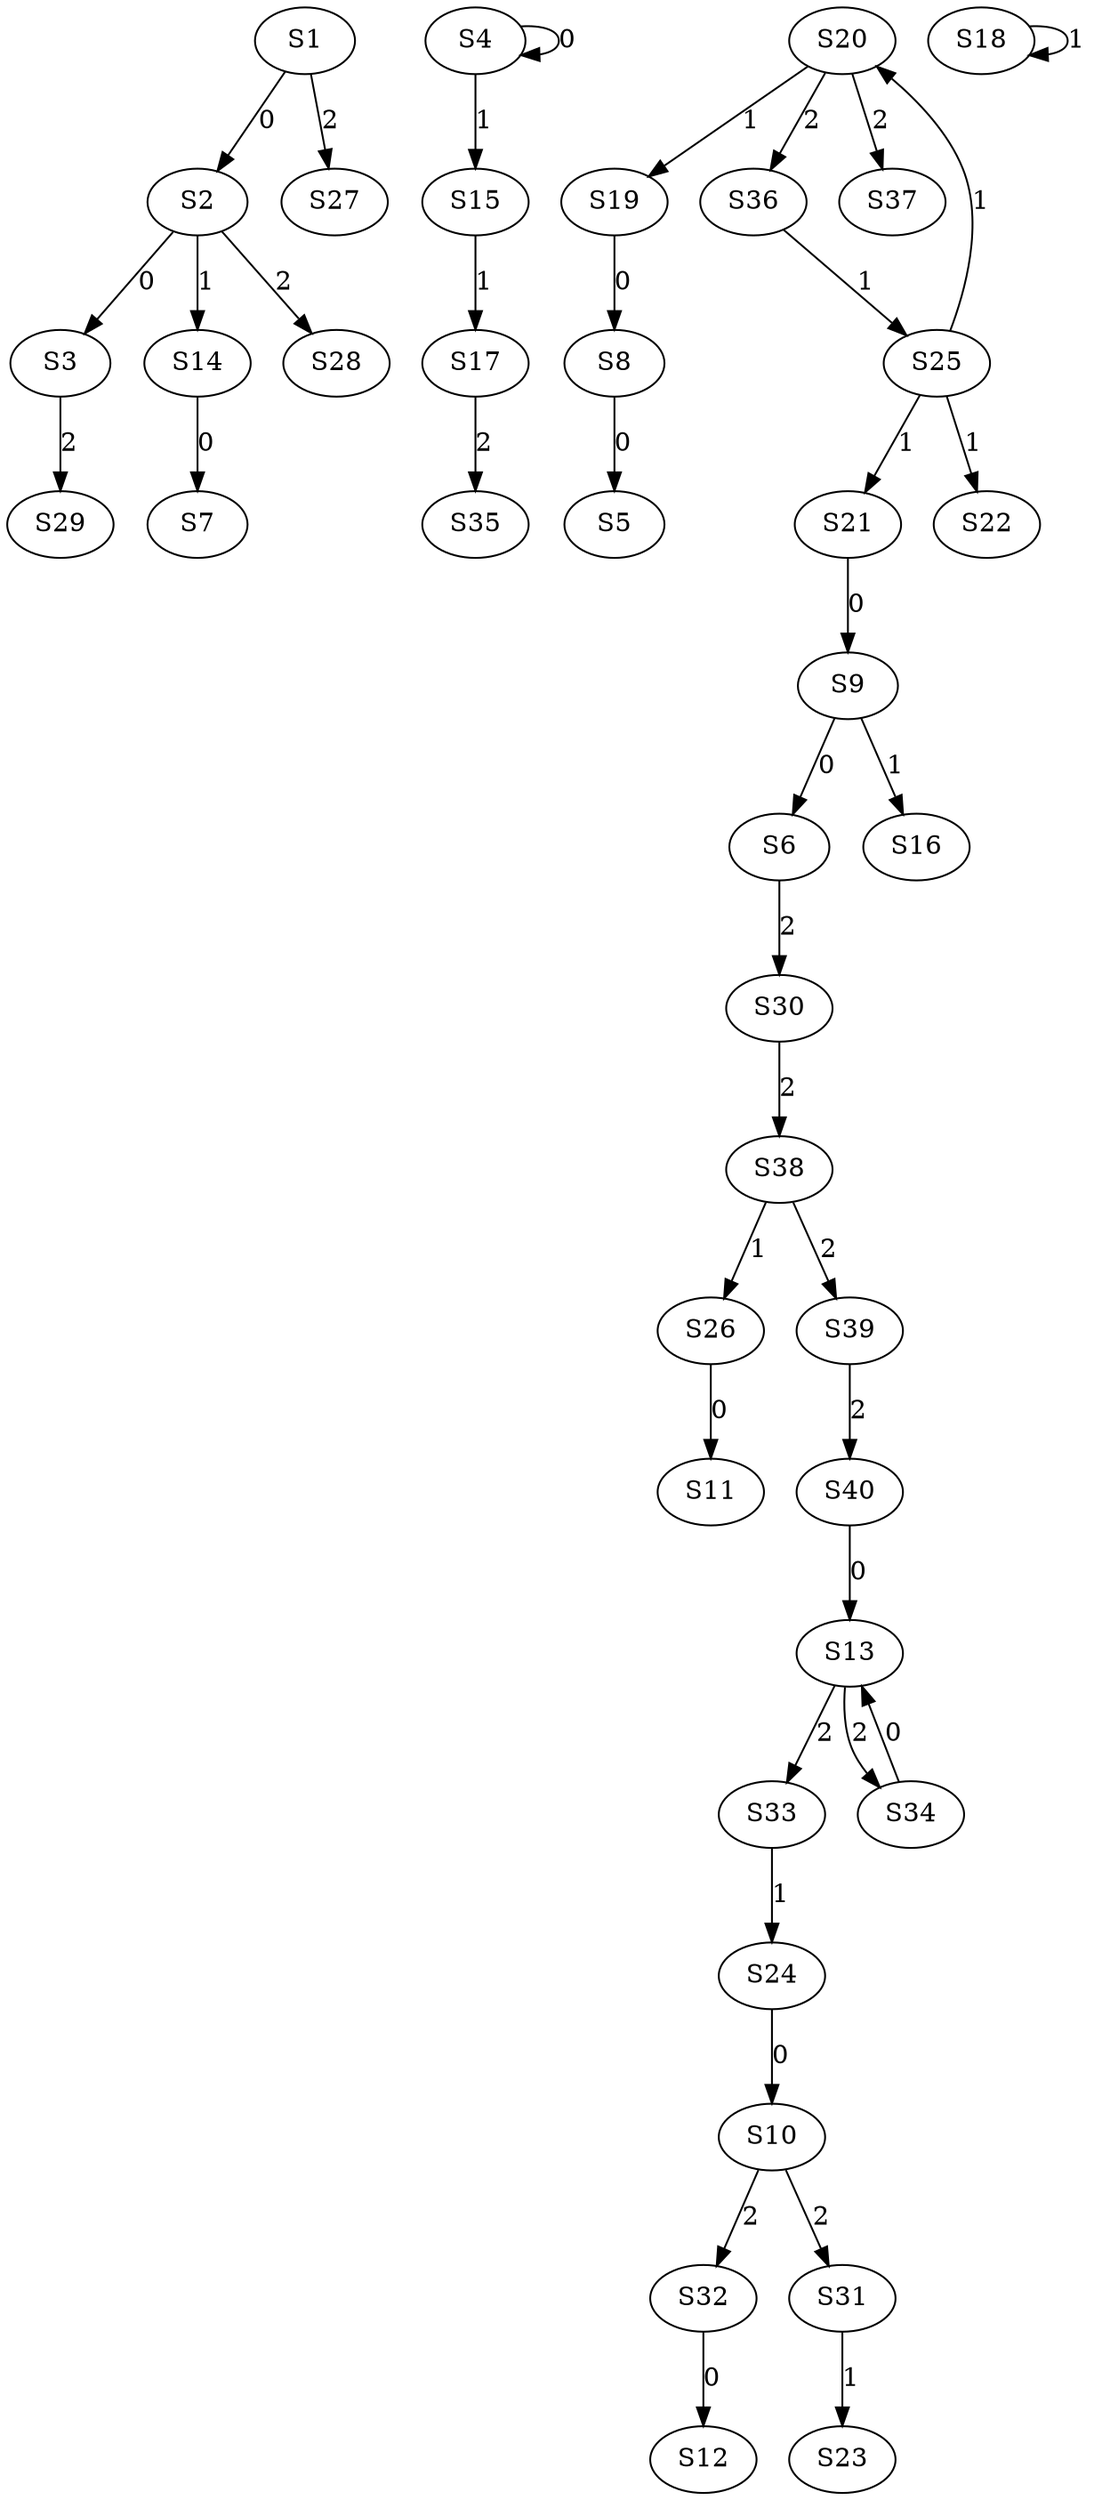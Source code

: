 strict digraph {
	S1 -> S2 [ label = 0 ];
	S2 -> S3 [ label = 0 ];
	S4 -> S4 [ label = 0 ];
	S8 -> S5 [ label = 0 ];
	S9 -> S6 [ label = 0 ];
	S14 -> S7 [ label = 0 ];
	S19 -> S8 [ label = 0 ];
	S21 -> S9 [ label = 0 ];
	S24 -> S10 [ label = 0 ];
	S26 -> S11 [ label = 0 ];
	S32 -> S12 [ label = 0 ];
	S40 -> S13 [ label = 0 ];
	S2 -> S14 [ label = 1 ];
	S4 -> S15 [ label = 1 ];
	S9 -> S16 [ label = 1 ];
	S15 -> S17 [ label = 1 ];
	S18 -> S18 [ label = 1 ];
	S20 -> S19 [ label = 1 ];
	S25 -> S20 [ label = 1 ];
	S25 -> S21 [ label = 1 ];
	S25 -> S22 [ label = 1 ];
	S31 -> S23 [ label = 1 ];
	S33 -> S24 [ label = 1 ];
	S36 -> S25 [ label = 1 ];
	S38 -> S26 [ label = 1 ];
	S1 -> S27 [ label = 2 ];
	S2 -> S28 [ label = 2 ];
	S3 -> S29 [ label = 2 ];
	S6 -> S30 [ label = 2 ];
	S10 -> S31 [ label = 2 ];
	S10 -> S32 [ label = 2 ];
	S13 -> S33 [ label = 2 ];
	S13 -> S34 [ label = 2 ];
	S17 -> S35 [ label = 2 ];
	S20 -> S36 [ label = 2 ];
	S20 -> S37 [ label = 2 ];
	S30 -> S38 [ label = 2 ];
	S38 -> S39 [ label = 2 ];
	S39 -> S40 [ label = 2 ];
	S34 -> S13 [ label = 0 ];
}